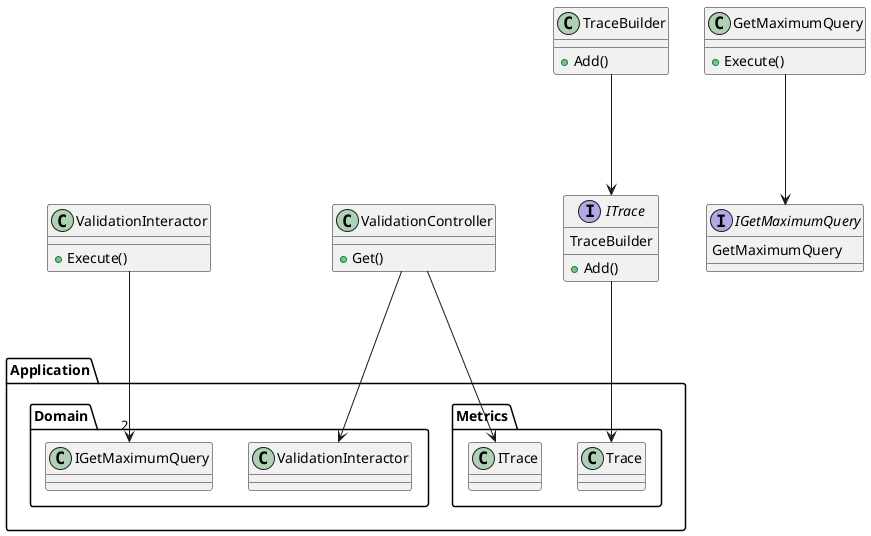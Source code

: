 @startuml

class ValidationController {
  +Get()
}
ValidationController ---> Application.Domain.ValidationInteractor
ValidationController ---> Application.Metrics.ITrace
class ValidationInteractor {
  +Execute()
}
ValidationInteractor ---> "2" Application.Domain.IGetMaximumQuery
class ITrace {
  +Add()
}
ITrace ---> Application.Metrics.Trace

interface IGetMaximumQuery {
  GetMaximumQuery
}
class GetMaximumQuery {
  +Execute()
}
GetMaximumQuery ---> IGetMaximumQuery
interface ITrace {
  TraceBuilder
}
class TraceBuilder {
  +Add()
}
TraceBuilder ---> ITrace

@enduml

